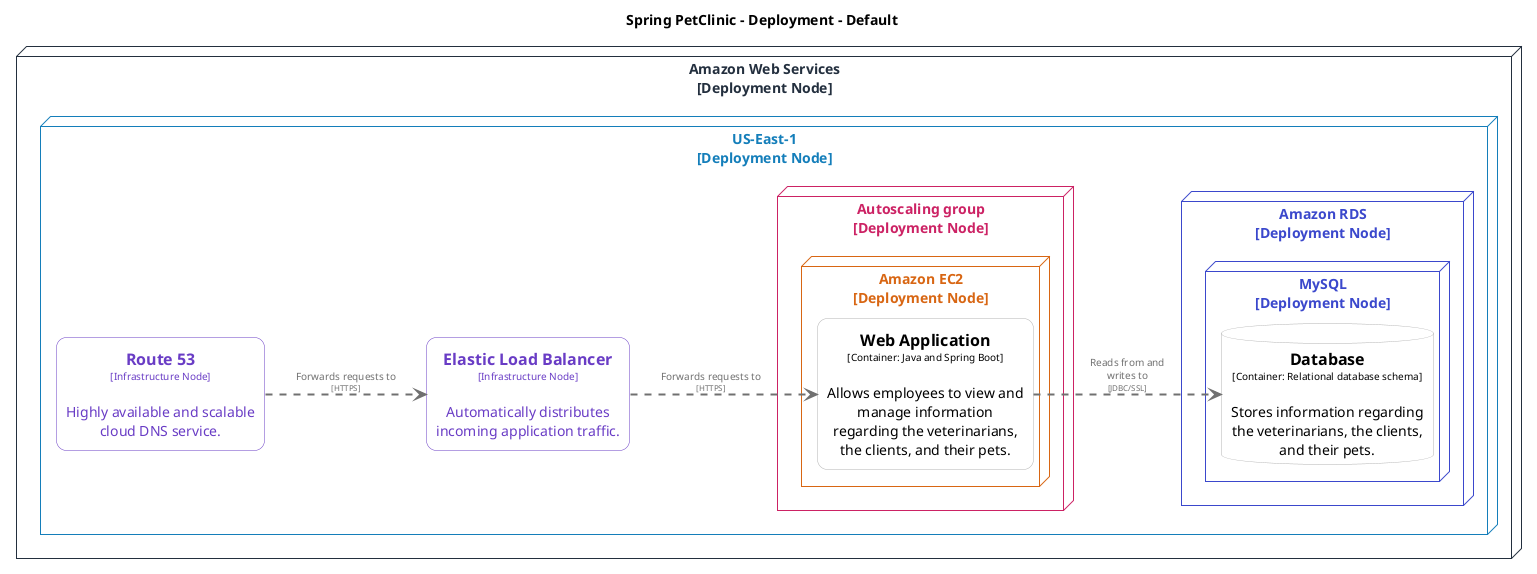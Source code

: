 @startuml
title Spring PetClinic - Deployment - Default

left to right direction

skinparam {
  shadowing false
  arrowFontSize 10
  defaultTextAlignment center
  wrapWidth 200
  maxMessageSize 100
}

hide stereotype

skinparam node<<Default.AmazonWebServices.USEast1.Autoscalinggroup.AmazonEC2>> {
  BackgroundColor #ffffff
  FontColor #d86613
  BorderColor #d86613
}
skinparam node<<Default.AmazonWebServices.USEast1.AmazonRDS>> {
  BackgroundColor #ffffff
  FontColor #3b48cc
  BorderColor #3b48cc
}
skinparam node<<Default.AmazonWebServices>> {
  BackgroundColor #ffffff
  FontColor #232f3e
  BorderColor #232f3e
}
skinparam node<<Default.AmazonWebServices.USEast1.Autoscalinggroup>> {
  BackgroundColor #ffffff
  FontColor #cc2264
  BorderColor #cc2264
}
skinparam database<<Default.AmazonWebServices.USEast1.AmazonRDS.MySQL.Database_1>> {
  BackgroundColor #ffffff
  FontColor #000000
  BorderColor #b2b2b2
}
skinparam rectangle<<Default.AmazonWebServices.USEast1.ElasticLoadBalancer>> {
  BackgroundColor #ffffff
  FontColor #693cc5
  BorderColor #693cc5
  roundCorner 20
}
skinparam node<<Default.AmazonWebServices.USEast1.AmazonRDS.MySQL>> {
  BackgroundColor #ffffff
  FontColor #3b48cc
  BorderColor #3b48cc
}
skinparam rectangle<<Default.AmazonWebServices.USEast1.Route53>> {
  BackgroundColor #ffffff
  FontColor #693cc5
  BorderColor #693cc5
  roundCorner 20
}
skinparam node<<Default.AmazonWebServices.USEast1>> {
  BackgroundColor #ffffff
  FontColor #147eba
  BorderColor #147eba
}
skinparam rectangle<<Default.AmazonWebServices.USEast1.Autoscalinggroup.AmazonEC2.WebApplication_1>> {
  BackgroundColor #ffffff
  FontColor #000000
  BorderColor #b2b2b2
  roundCorner 20
}

node "Amazon Web Services\n[Deployment Node]" <<Default.AmazonWebServices>> as Default.AmazonWebServices {
  node "US-East-1\n[Deployment Node]" <<Default.AmazonWebServices.USEast1>> as Default.AmazonWebServices.USEast1 {
    node "Amazon RDS\n[Deployment Node]" <<Default.AmazonWebServices.USEast1.AmazonRDS>> as Default.AmazonWebServices.USEast1.AmazonRDS {
      node "MySQL\n[Deployment Node]" <<Default.AmazonWebServices.USEast1.AmazonRDS.MySQL>> as Default.AmazonWebServices.USEast1.AmazonRDS.MySQL {
        database "==Database\n<size:10>[Container: Relational database schema]</size>\n\nStores information regarding the veterinarians, the clients, and their pets." <<Default.AmazonWebServices.USEast1.AmazonRDS.MySQL.Database_1>> as Default.AmazonWebServices.USEast1.AmazonRDS.MySQL.Database_1
      }

    }

    node "Autoscaling group\n[Deployment Node]" <<Default.AmazonWebServices.USEast1.Autoscalinggroup>> as Default.AmazonWebServices.USEast1.Autoscalinggroup {
      node "Amazon EC2\n[Deployment Node]" <<Default.AmazonWebServices.USEast1.Autoscalinggroup.AmazonEC2>> as Default.AmazonWebServices.USEast1.Autoscalinggroup.AmazonEC2 {
        rectangle "==Web Application\n<size:10>[Container: Java and Spring Boot]</size>\n\nAllows employees to view and manage information regarding the veterinarians, the clients, and their pets." <<Default.AmazonWebServices.USEast1.Autoscalinggroup.AmazonEC2.WebApplication_1>> as Default.AmazonWebServices.USEast1.Autoscalinggroup.AmazonEC2.WebApplication_1
      }

    }

    rectangle "==Elastic Load Balancer\n<size:10>[Infrastructure Node]</size>\n\nAutomatically distributes incoming application traffic." <<Default.AmazonWebServices.USEast1.ElasticLoadBalancer>> as Default.AmazonWebServices.USEast1.ElasticLoadBalancer
    rectangle "==Route 53\n<size:10>[Infrastructure Node]</size>\n\nHighly available and scalable cloud DNS service." <<Default.AmazonWebServices.USEast1.Route53>> as Default.AmazonWebServices.USEast1.Route53
  }

}

Default.AmazonWebServices.USEast1.Route53 .[#707070,thickness=2].> Default.AmazonWebServices.USEast1.ElasticLoadBalancer : "<color:#707070>Forwards requests to\n<color:#707070><size:8>[HTTPS]</size>"
Default.AmazonWebServices.USEast1.ElasticLoadBalancer .[#707070,thickness=2].> Default.AmazonWebServices.USEast1.Autoscalinggroup.AmazonEC2.WebApplication_1 : "<color:#707070>Forwards requests to\n<color:#707070><size:8>[HTTPS]</size>"
Default.AmazonWebServices.USEast1.Autoscalinggroup.AmazonEC2.WebApplication_1 .[#707070,thickness=2].> Default.AmazonWebServices.USEast1.AmazonRDS.MySQL.Database_1 : "<color:#707070>Reads from and writes to\n<color:#707070><size:8>[JDBC/SSL]</size>"
@enduml